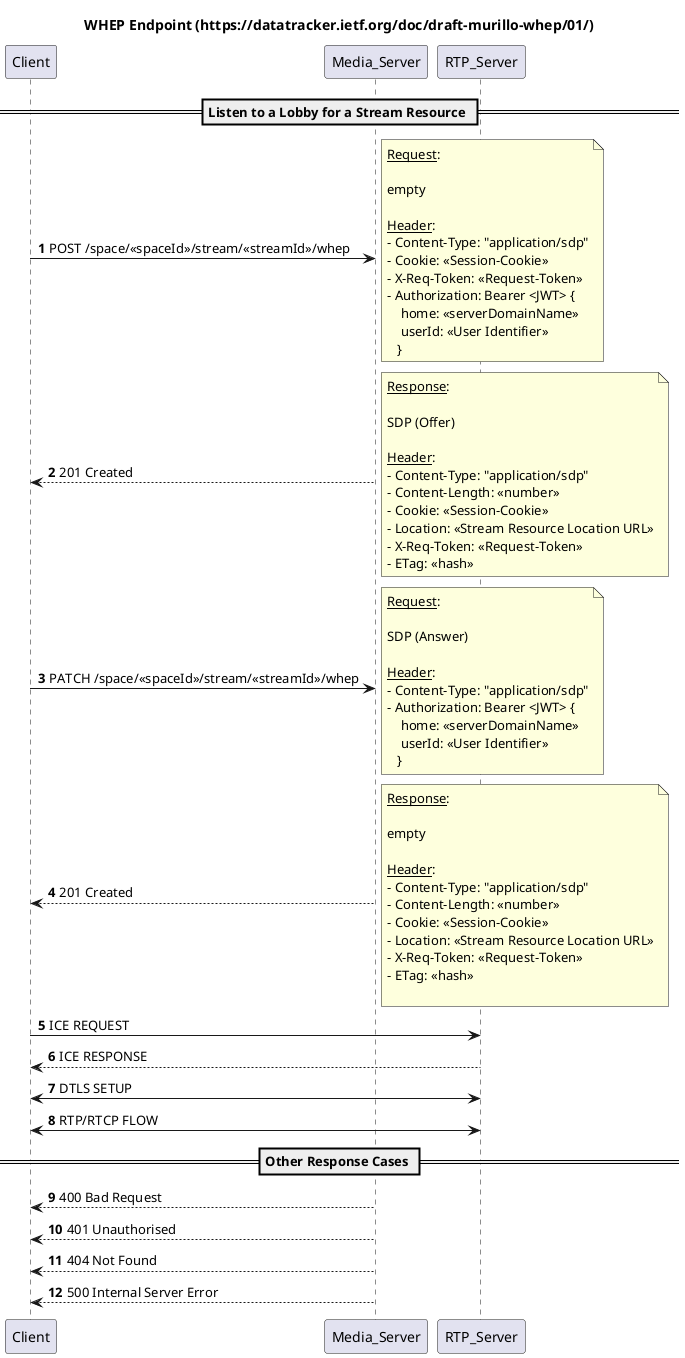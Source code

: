 @startuml
'https://plantuml.com/sequence-diagram


title WHEP Endpoint (https://datatracker.ietf.org/doc/draft-murillo-whep/01/)

autonumber
== Listen to a Lobby for a Stream Resource ==
Client -> Media_Server: POST /space/<<spaceId>>/stream/<<streamId>>/whep
note right
__Request__:

empty

__Header__:
- Content-Type: "application/sdp"
- Cookie: <<Session-Cookie>>
- X-Req-Token: <<Request-Token>>
- Authorization: Bearer <JWT> {
    home: <<serverDomainName>>
    userId: <<User Identifier>>
   }
end note

Client <-- Media_Server: 201 Created
note right
__Response__:

SDP (Offer)

__Header__:
- Content-Type: "application/sdp"
- Content-Length: <<number>>
- Cookie: <<Session-Cookie>>
- Location: <<Stream Resource Location URL>>
- X-Req-Token: <<Request-Token>>
- ETag: <<hash>>
end note

Client -> Media_Server: PATCH /space/<<spaceId>>/stream/<<streamId>>/whep
note right
__Request__:

SDP (Answer)

__Header__:
- Content-Type: "application/sdp"
- Authorization: Bearer <JWT> {
    home: <<serverDomainName>>
    userId: <<User Identifier>>
   }
end note

Client <-- Media_Server: 201 Created
note right
__Response__:

empty

__Header__:
- Content-Type: "application/sdp"
- Content-Length: <<number>>
- Cookie: <<Session-Cookie>>
- Location: <<Stream Resource Location URL>>
- X-Req-Token: <<Request-Token>>
- ETag: <<hash>>

end note

Client -> RTP_Server:  ICE REQUEST
Client <-- RTP_Server: ICE RESPONSE
Client <-> RTP_Server: DTLS SETUP
Client <-> RTP_Server: RTP/RTCP FLOW

== Other Response Cases ==

Client <-- Media_Server: 400 Bad Request
Client <-- Media_Server: 401 Unauthorised
Client <-- Media_Server: 404 Not Found
Client <-- Media_Server: 500 Internal Server Error

@enduml
